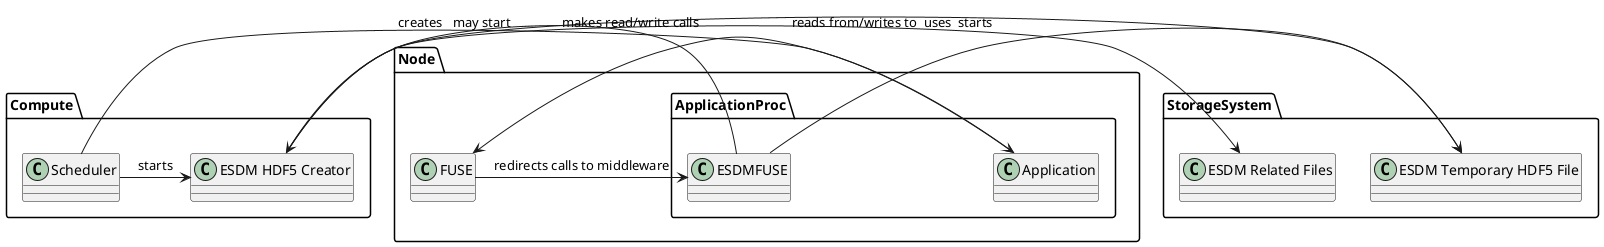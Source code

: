 @startuml

package StorageSystem {
	class "ESDM Related Files" as ESDMFiles
	class "ESDM Temporary HDF5 File" as HDF5Cache
}


package Node {

	class FUSE

	package ApplicationProc {
		class ESDMFUSE
		class Application
	}
}



package Compute {
	class Scheduler
	class "ESDM HDF5 Creator" as HDF5Creator 
}




Scheduler -> HDF5Creator: starts
Scheduler -> Application: starts

HDF5Creator -> HDF5Cache: creates
HDF5Creator -> ESDMFiles: uses

ESDMFUSE -> HDF5Cache: reads from/writes to

Application -> FUSE: makes read/write calls
FUSE -> ESDMFUSE: redirects calls to middleware


ESDMFUSE --> HDF5Creator: may start



@enduml

